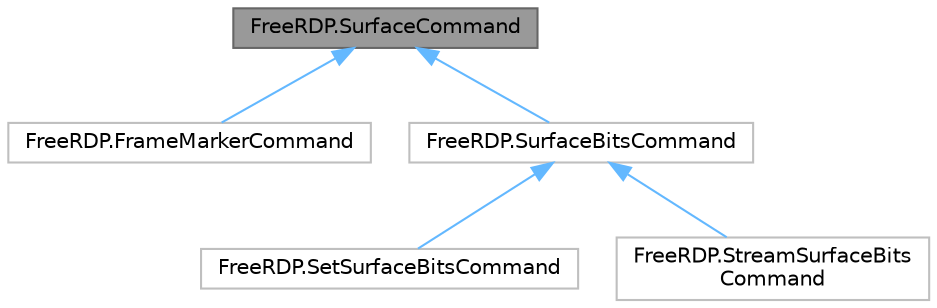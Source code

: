 digraph "FreeRDP.SurfaceCommand"
{
 // LATEX_PDF_SIZE
  bgcolor="transparent";
  edge [fontname=Helvetica,fontsize=10,labelfontname=Helvetica,labelfontsize=10];
  node [fontname=Helvetica,fontsize=10,shape=box,height=0.2,width=0.4];
  Node1 [id="Node000001",label="FreeRDP.SurfaceCommand",height=0.2,width=0.4,color="gray40", fillcolor="grey60", style="filled", fontcolor="black",tooltip=" "];
  Node1 -> Node2 [id="edge5_Node000001_Node000002",dir="back",color="steelblue1",style="solid",tooltip=" "];
  Node2 [id="Node000002",label="FreeRDP.FrameMarkerCommand",height=0.2,width=0.4,color="grey75", fillcolor="white", style="filled",URL="$class_free_r_d_p_1_1_frame_marker_command.html",tooltip=" "];
  Node1 -> Node3 [id="edge6_Node000001_Node000003",dir="back",color="steelblue1",style="solid",tooltip=" "];
  Node3 [id="Node000003",label="FreeRDP.SurfaceBitsCommand",height=0.2,width=0.4,color="grey75", fillcolor="white", style="filled",URL="$class_free_r_d_p_1_1_surface_bits_command.html",tooltip=" "];
  Node3 -> Node4 [id="edge7_Node000003_Node000004",dir="back",color="steelblue1",style="solid",tooltip=" "];
  Node4 [id="Node000004",label="FreeRDP.SetSurfaceBitsCommand",height=0.2,width=0.4,color="grey75", fillcolor="white", style="filled",URL="$class_free_r_d_p_1_1_set_surface_bits_command.html",tooltip=" "];
  Node3 -> Node5 [id="edge8_Node000003_Node000005",dir="back",color="steelblue1",style="solid",tooltip=" "];
  Node5 [id="Node000005",label="FreeRDP.StreamSurfaceBits\lCommand",height=0.2,width=0.4,color="grey75", fillcolor="white", style="filled",URL="$class_free_r_d_p_1_1_stream_surface_bits_command.html",tooltip=" "];
}
